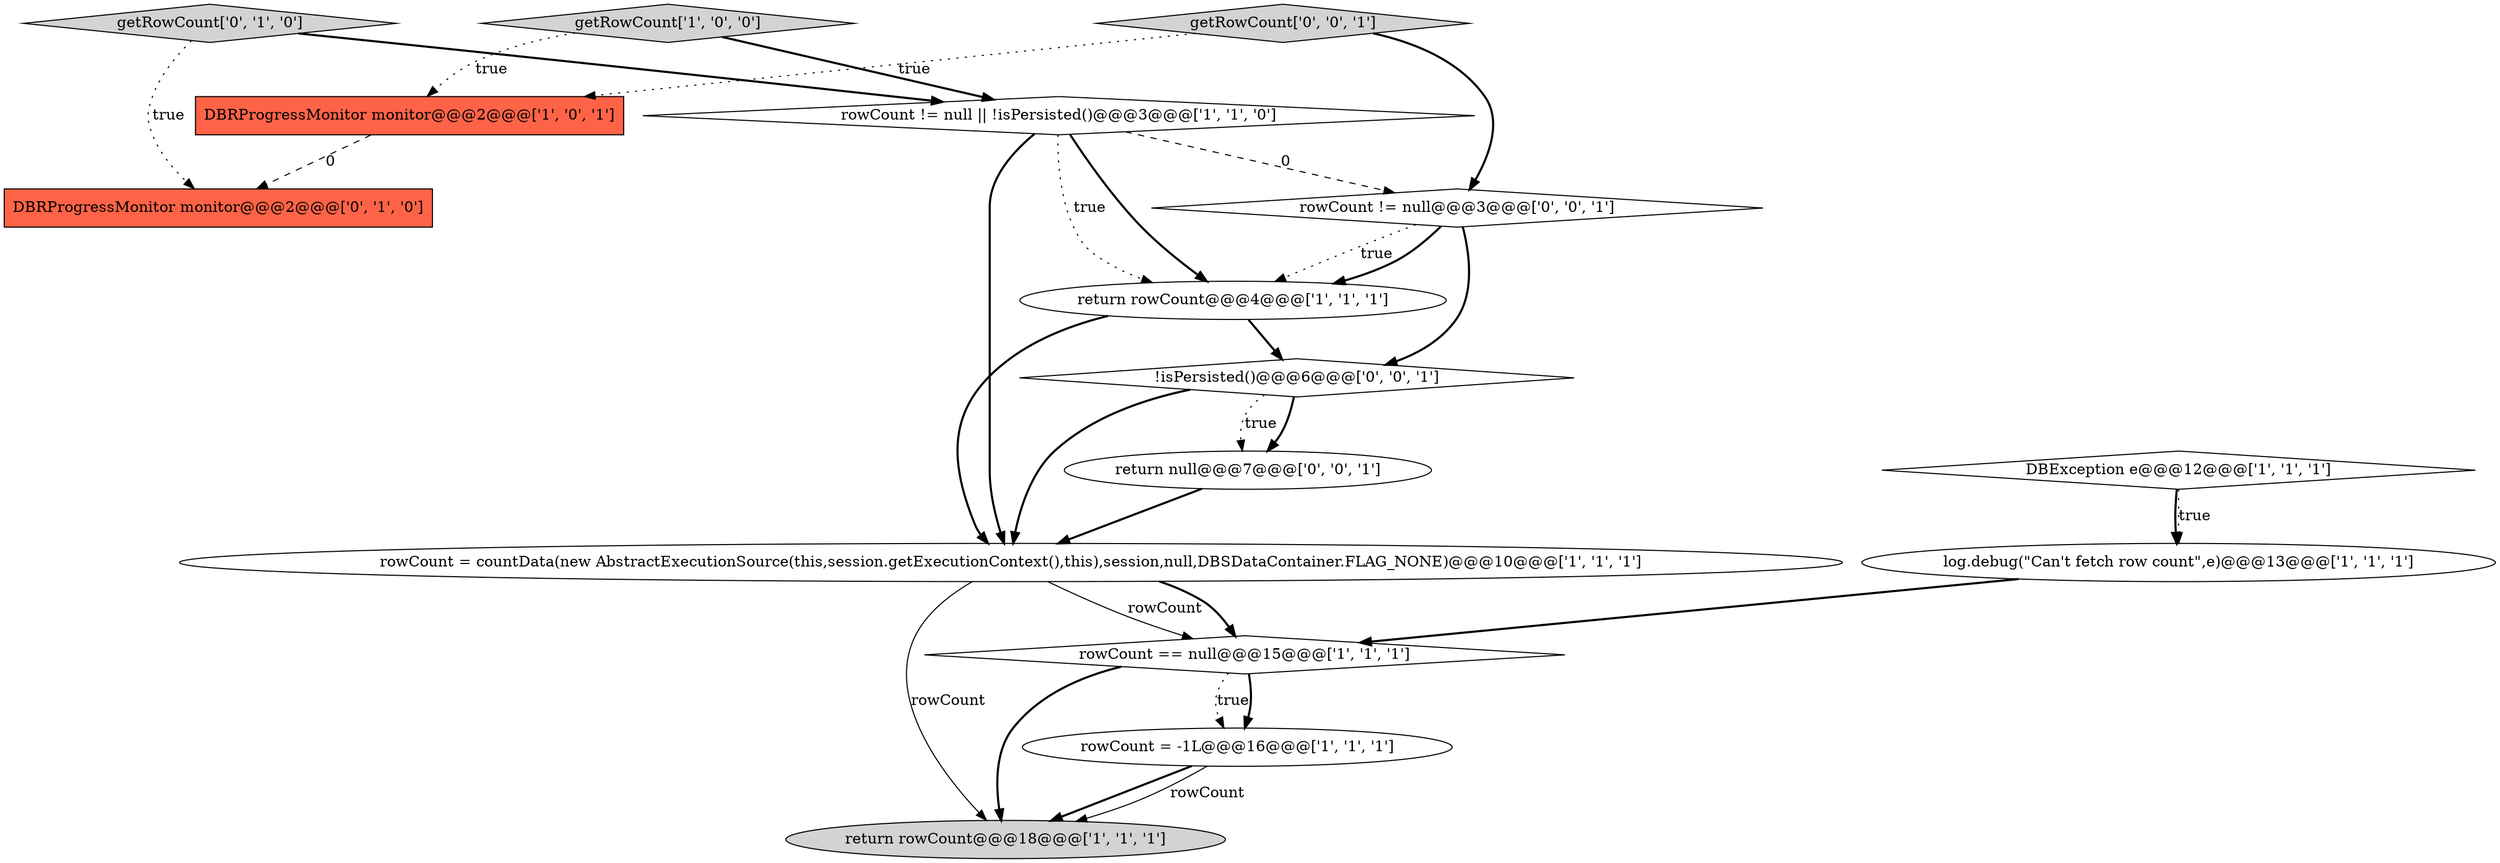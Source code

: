 digraph {
8 [style = filled, label = "getRowCount['1', '0', '0']", fillcolor = lightgray, shape = diamond image = "AAA0AAABBB1BBB"];
10 [style = filled, label = "DBRProgressMonitor monitor@@@2@@@['0', '1', '0']", fillcolor = tomato, shape = box image = "AAA1AAABBB2BBB"];
11 [style = filled, label = "getRowCount['0', '1', '0']", fillcolor = lightgray, shape = diamond image = "AAA0AAABBB2BBB"];
2 [style = filled, label = "return rowCount@@@18@@@['1', '1', '1']", fillcolor = lightgray, shape = ellipse image = "AAA0AAABBB1BBB"];
5 [style = filled, label = "return rowCount@@@4@@@['1', '1', '1']", fillcolor = white, shape = ellipse image = "AAA0AAABBB1BBB"];
0 [style = filled, label = "DBRProgressMonitor monitor@@@2@@@['1', '0', '1']", fillcolor = tomato, shape = box image = "AAA0AAABBB1BBB"];
13 [style = filled, label = "return null@@@7@@@['0', '0', '1']", fillcolor = white, shape = ellipse image = "AAA0AAABBB3BBB"];
4 [style = filled, label = "rowCount != null || !isPersisted()@@@3@@@['1', '1', '0']", fillcolor = white, shape = diamond image = "AAA0AAABBB1BBB"];
15 [style = filled, label = "getRowCount['0', '0', '1']", fillcolor = lightgray, shape = diamond image = "AAA0AAABBB3BBB"];
14 [style = filled, label = "rowCount != null@@@3@@@['0', '0', '1']", fillcolor = white, shape = diamond image = "AAA0AAABBB3BBB"];
12 [style = filled, label = "!isPersisted()@@@6@@@['0', '0', '1']", fillcolor = white, shape = diamond image = "AAA0AAABBB3BBB"];
3 [style = filled, label = "log.debug(\"Can't fetch row count\",e)@@@13@@@['1', '1', '1']", fillcolor = white, shape = ellipse image = "AAA0AAABBB1BBB"];
9 [style = filled, label = "rowCount = -1L@@@16@@@['1', '1', '1']", fillcolor = white, shape = ellipse image = "AAA0AAABBB1BBB"];
7 [style = filled, label = "rowCount == null@@@15@@@['1', '1', '1']", fillcolor = white, shape = diamond image = "AAA0AAABBB1BBB"];
6 [style = filled, label = "rowCount = countData(new AbstractExecutionSource(this,session.getExecutionContext(),this),session,null,DBSDataContainer.FLAG_NONE)@@@10@@@['1', '1', '1']", fillcolor = white, shape = ellipse image = "AAA0AAABBB1BBB"];
1 [style = filled, label = "DBException e@@@12@@@['1', '1', '1']", fillcolor = white, shape = diamond image = "AAA0AAABBB1BBB"];
6->7 [style = solid, label="rowCount"];
4->5 [style = dotted, label="true"];
15->14 [style = bold, label=""];
4->6 [style = bold, label=""];
9->2 [style = bold, label=""];
11->10 [style = dotted, label="true"];
11->4 [style = bold, label=""];
1->3 [style = bold, label=""];
9->2 [style = solid, label="rowCount"];
6->2 [style = solid, label="rowCount"];
7->9 [style = dotted, label="true"];
15->0 [style = dotted, label="true"];
12->6 [style = bold, label=""];
0->10 [style = dashed, label="0"];
1->3 [style = dotted, label="true"];
7->9 [style = bold, label=""];
12->13 [style = bold, label=""];
12->13 [style = dotted, label="true"];
14->5 [style = dotted, label="true"];
5->6 [style = bold, label=""];
3->7 [style = bold, label=""];
5->12 [style = bold, label=""];
7->2 [style = bold, label=""];
14->12 [style = bold, label=""];
8->0 [style = dotted, label="true"];
4->14 [style = dashed, label="0"];
8->4 [style = bold, label=""];
13->6 [style = bold, label=""];
6->7 [style = bold, label=""];
4->5 [style = bold, label=""];
14->5 [style = bold, label=""];
}
